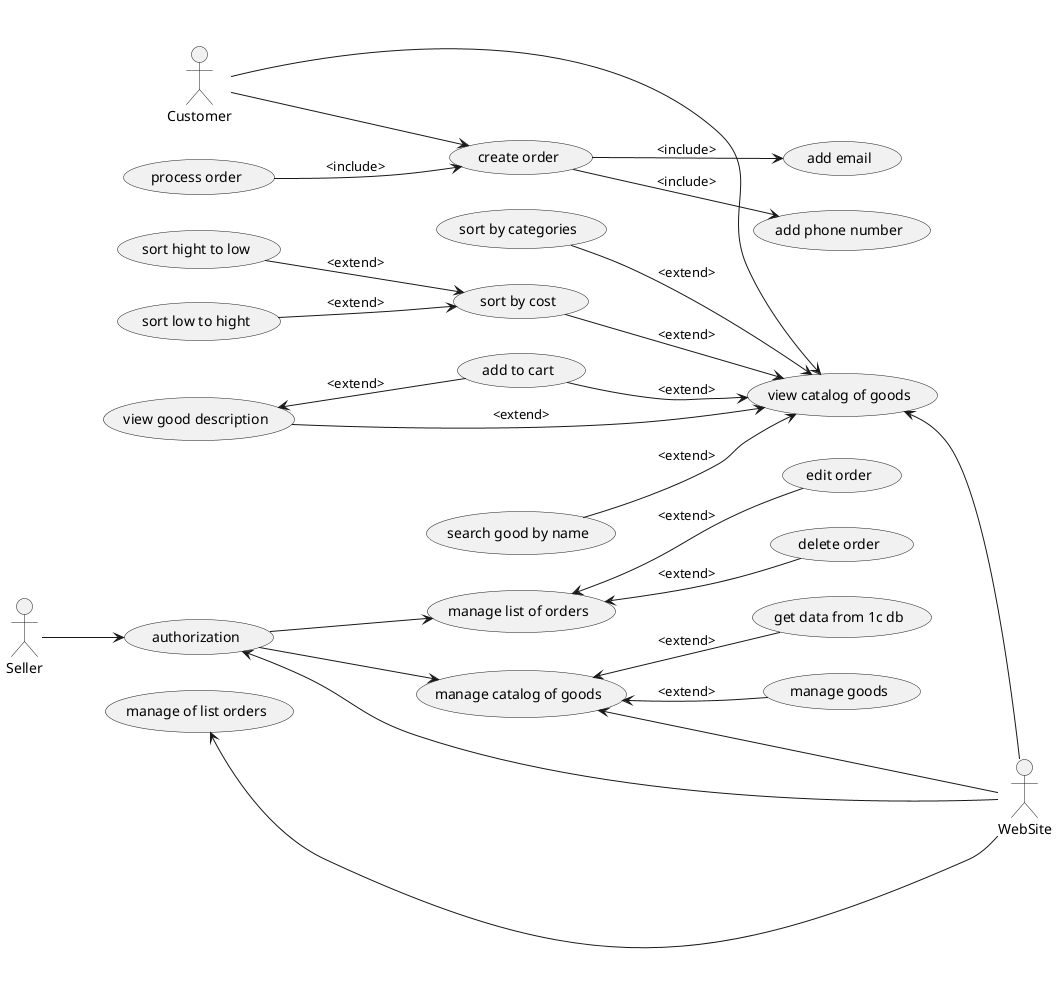 @startuml
actor Customer
actor Seller
actor WebSite

together {
    left to right direction

    Customer --> (view catalog of goods)
    (sort by cost) --> (view catalog of goods): <extend>
      (sort low to hight) --> (sort by cost): <extend>
      (sort hight to low) --> (sort by cost): <extend>
    (search good by name) --> (view catalog of goods): <extend>
    (sort by categories) --> (view catalog of goods): <extend>
    (add to cart) --> (view catalog of goods): <extend>
    (view good description) --> (view catalog of goods): <extend>
    (view good description) <-- (add to cart): <extend>
    (process order) --> (create order): <include>

    (view catalog of goods) <-- WebSite
    (manage of list orders) <-- WebSite
    (authorization) <-- WebSite
    (manage catalog of goods) <-- WebSite

    Customer --> (create order)
      (create order) --> (add phone number): <include>
      (create order) --> (add email): <include>

    Seller --> (authorization)
    (authorization) --> (manage list of orders)
      (manage list of orders) <-- (delete order): <extend>
      (manage list of orders) <-- (edit order): <extend>
    (authorization)--> (manage catalog of goods)
      (manage catalog of goods) <-- (manage goods): <extend>
      (manage catalog of goods) <-- (get data from 1c db): <extend>
}
@enduml